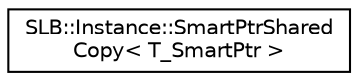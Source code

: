 digraph "Graphical Class Hierarchy"
{
  edge [fontname="Helvetica",fontsize="10",labelfontname="Helvetica",labelfontsize="10"];
  node [fontname="Helvetica",fontsize="10",shape=record];
  rankdir="LR";
  Node1 [label="SLB::Instance::SmartPtrShared\lCopy\< T_SmartPtr \>",height=0.2,width=0.4,color="black", fillcolor="white", style="filled",URL="$structSLB_1_1Instance_1_1SmartPtrSharedCopy.html"];
}
